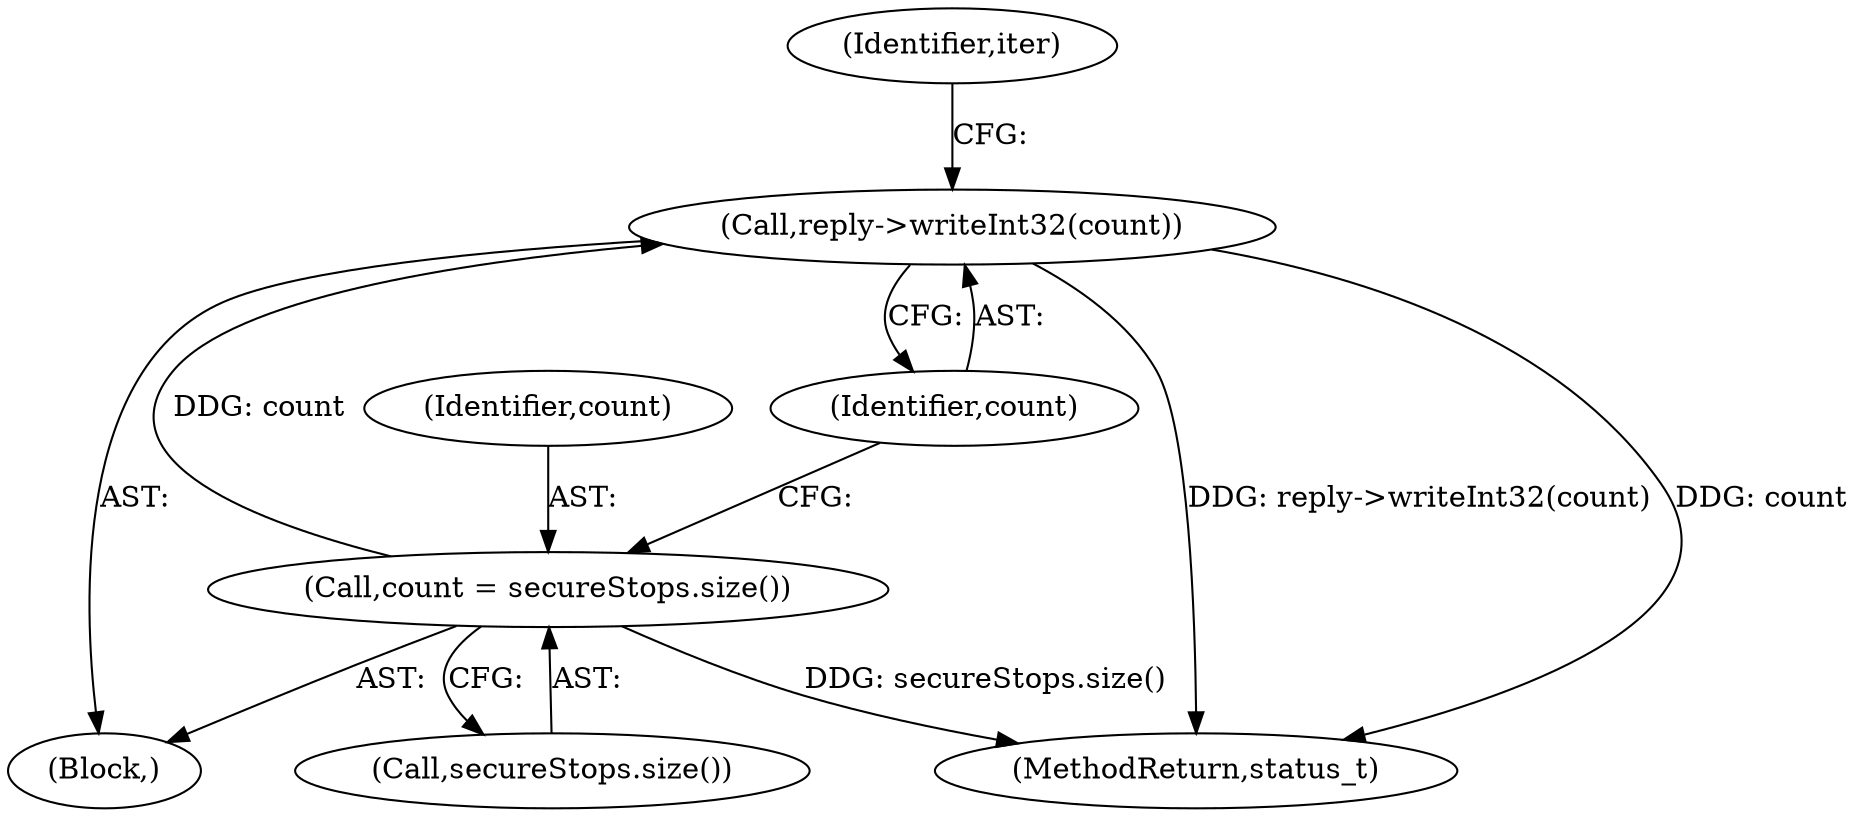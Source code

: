 digraph "0_Android_5a856f2092f7086aa0fea9ae06b9255befcdcd34@API" {
"1000483" [label="(Call,reply->writeInt32(count))"];
"1000480" [label="(Call,count = secureStops.size())"];
"1000468" [label="(Block,)"];
"1000483" [label="(Call,reply->writeInt32(count))"];
"1000901" [label="(MethodReturn,status_t)"];
"1000481" [label="(Identifier,count)"];
"1000484" [label="(Identifier,count)"];
"1000480" [label="(Call,count = secureStops.size())"];
"1000487" [label="(Identifier,iter)"];
"1000482" [label="(Call,secureStops.size())"];
"1000483" -> "1000468"  [label="AST: "];
"1000483" -> "1000484"  [label="CFG: "];
"1000484" -> "1000483"  [label="AST: "];
"1000487" -> "1000483"  [label="CFG: "];
"1000483" -> "1000901"  [label="DDG: reply->writeInt32(count)"];
"1000483" -> "1000901"  [label="DDG: count"];
"1000480" -> "1000483"  [label="DDG: count"];
"1000480" -> "1000468"  [label="AST: "];
"1000480" -> "1000482"  [label="CFG: "];
"1000481" -> "1000480"  [label="AST: "];
"1000482" -> "1000480"  [label="AST: "];
"1000484" -> "1000480"  [label="CFG: "];
"1000480" -> "1000901"  [label="DDG: secureStops.size()"];
}
